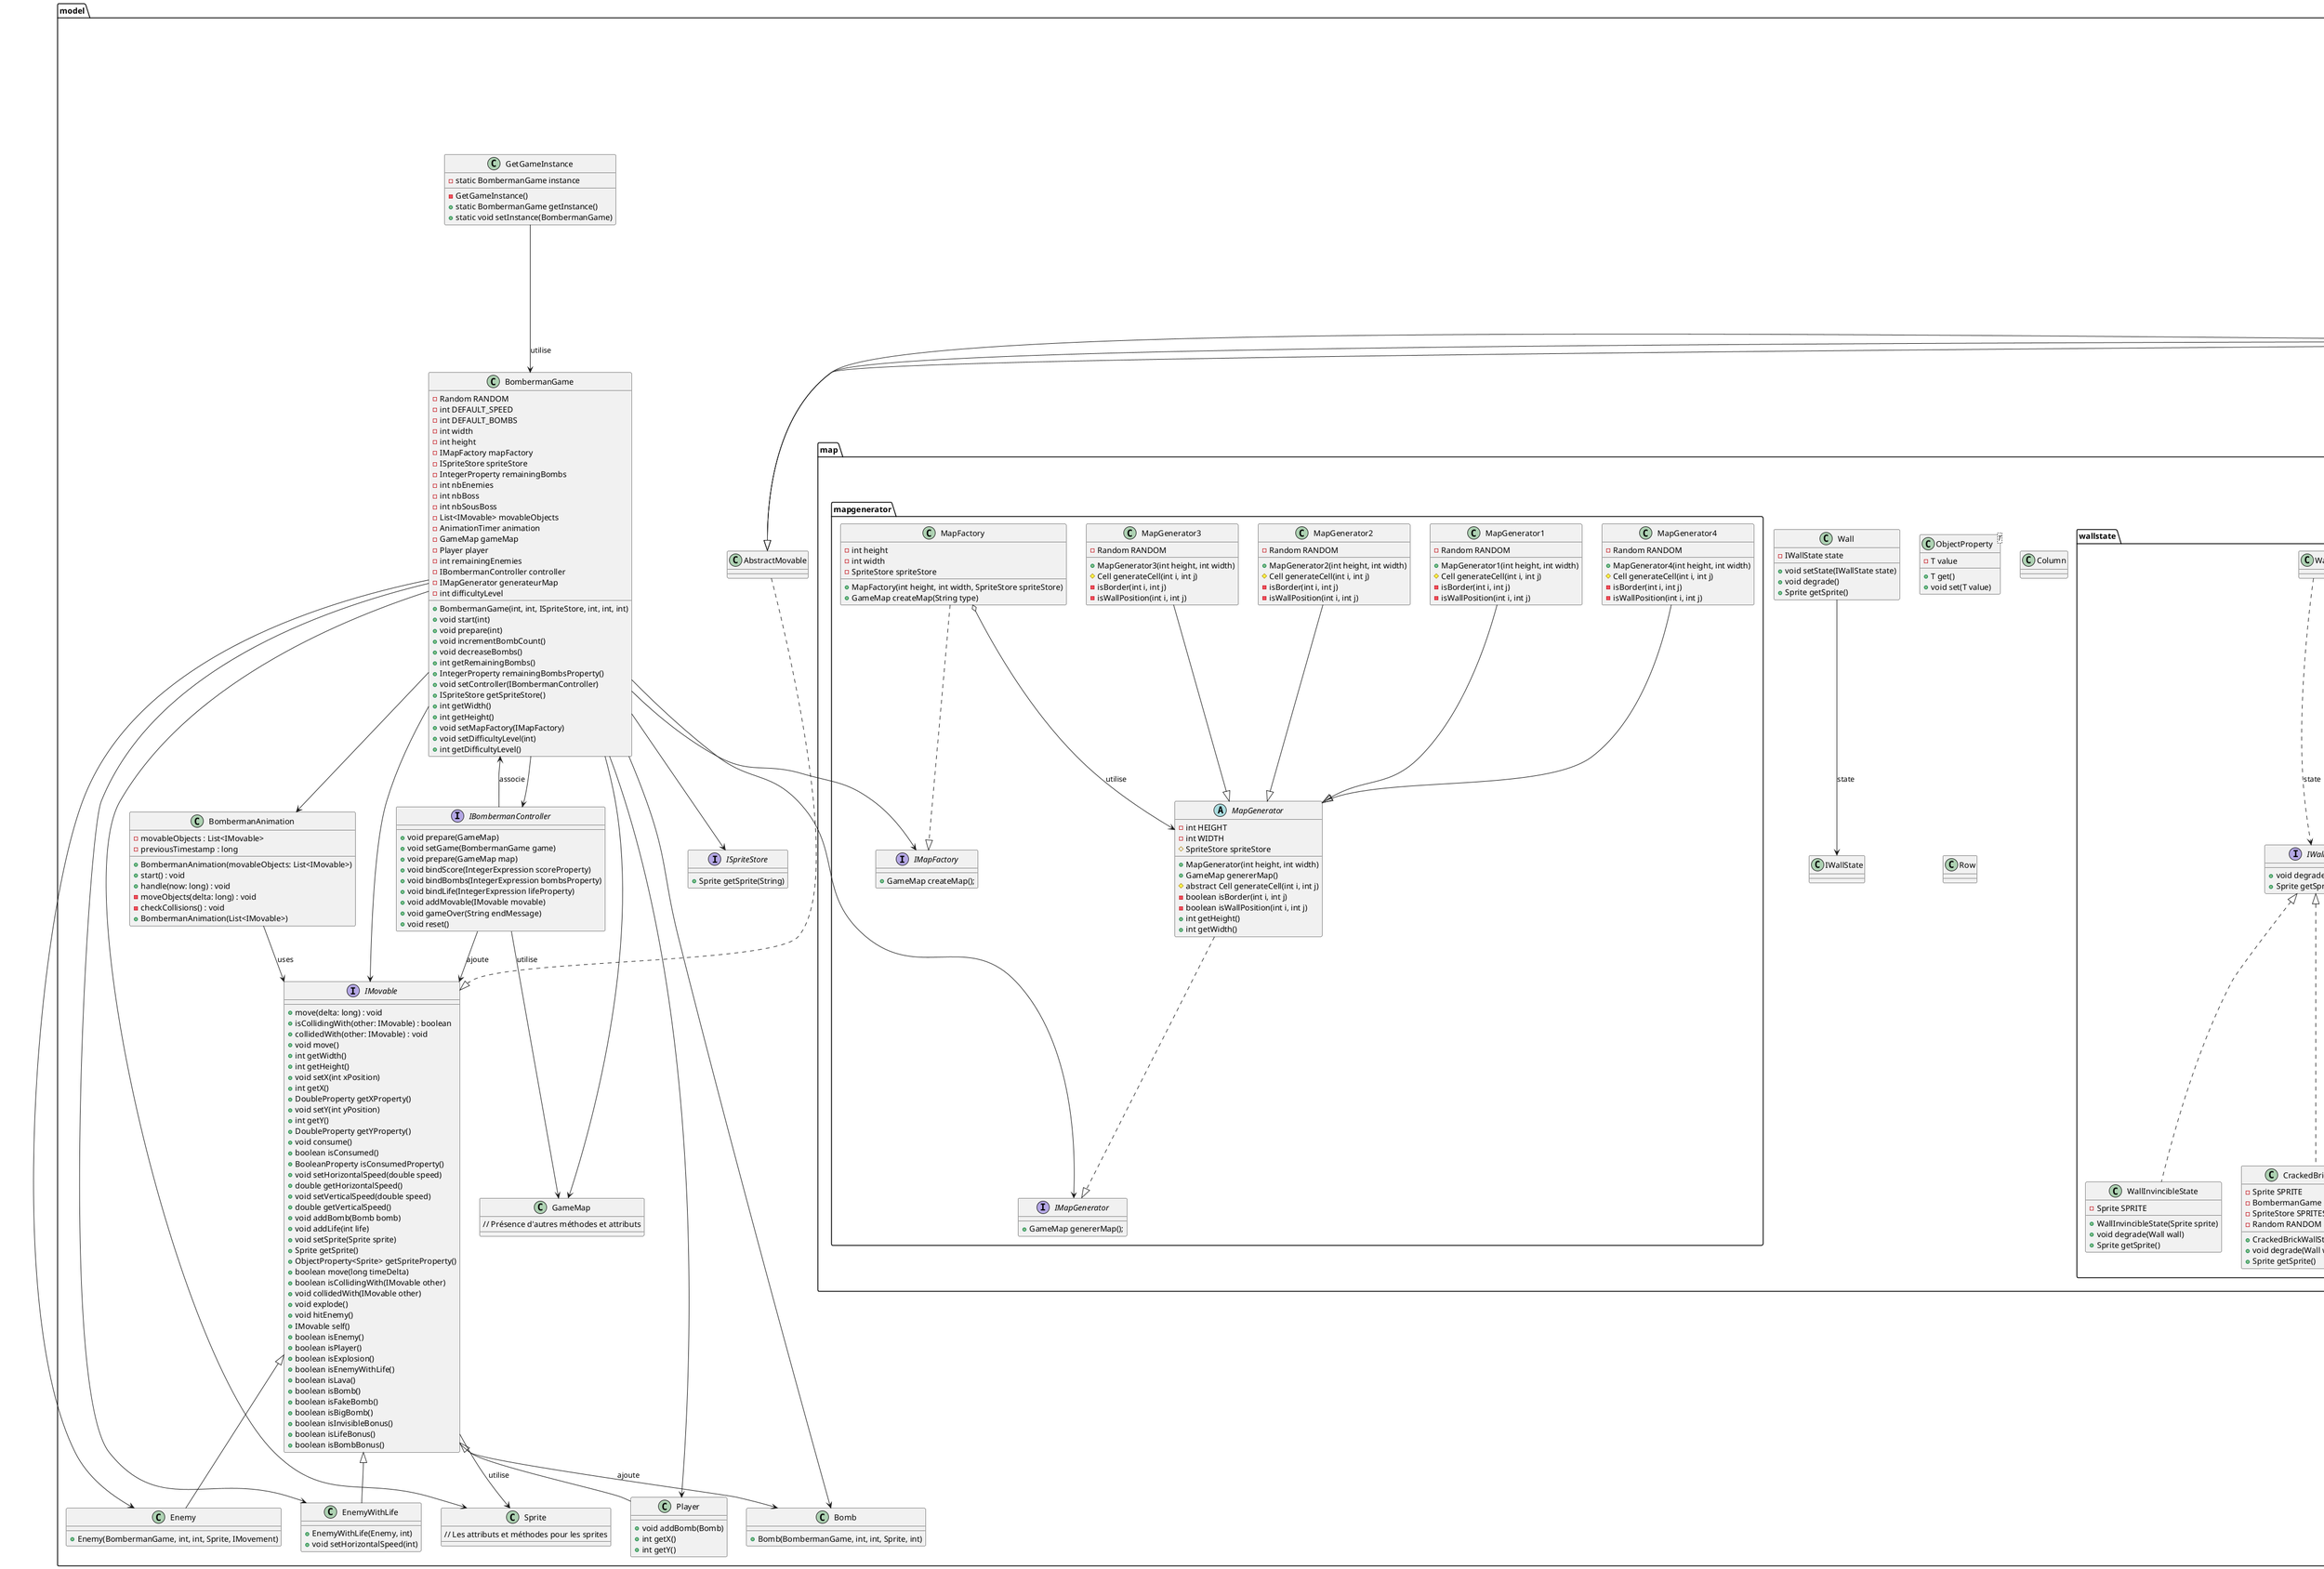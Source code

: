 @startuml
package model{

package bombs {
    class Bomb {
        - {static} logger LOGGER
        - SpriteStore SPRITESTORE
        - long delai
        - long startTime
        + Bomb(BombermanGame game, double xPosition, double yPosition, Sprite sprite, long delai)
        + void poseBombe()
        + boolean move(long delta)
        + void collidedWith(IMovable other)
        + void explode()
        + void hitEnemy()
        + boolean isEnemy()
        + boolean isPlayer()
        + boolean isExplosion()
        + boolean isEnemyWithLife()
        + boolean isLava()
        + boolean isBomb()
        + boolean isFakeBomb()
        + boolean isBigBomb()
        + boolean isInvisibleBonus()
        + boolean isLifeBonus()
        + boolean isBombBonus()
        + boolean equals(Object o)
        + int hashCode()
    }

    class BigBomb {
        + BigBomb(BombermanGame game, double xPosition, double yPosition, Sprite sprite, long delai)
    }

    class FakeBomb {
        - long delai
        - long startTime
        + FakeBomb(BombermanGame game, double xPosition, double yPosition, Sprite sprite, long delai)
        + void poseBombe()
        + boolean move(long delta)
        + void collidedWith(IMovable other)
        + void explode()
        + void hitEnemy()
        + boolean isEnemy()
        + boolean isPlayer()
        + boolean isExplosion()
        + boolean isEnemyWithLife()
        + boolean isLava()
        + boolean isBomb()
        + boolean isFakeBomb()
        + boolean isBigBomb()
        + boolean isInvisibleBonus()
        + boolean isLifeBonus()
        + boolean isBombBonus()
        + boolean equals(Object o)
        + int hashCode()
    }

    interface IBomb {
        + void poseBombe()
        + void explode()
    }

    class AbstractMovable {

    }

    interface IMovable {

    }
}

Bomb ..|> IBomb
BigBomb ..|> IBomb
FakeBomb ..|> IBomb
FakeBomb --|> AbstractMovable
BigBomb --|> AbstractMovable
Bomb --|> AbstractMovable
AbstractMovable ..|> IMovable

package bonus {
    class BombBonus {
        - Bomb bomb
        - SpriteStore spriteStore
        + BombBonus(BombermanGame game, double xPosition, double yPosition, Sprite sprite)
        + void collidedWith(IMovable other)
        + void explode()
        + void hitEnemy()
        + boolean isEnemy()
        + boolean isPlayer()
        + boolean isExplosion()
        + boolean isEnemyWithLife()
        + boolean isLava()
        + boolean isBomb()
        + boolean isFakeBomb()
        + boolean isBigBomb()
        + boolean isInvisibleBonus()
        + boolean isLifeBonus()
        + boolean isBombBonus()
        + void degrade(Wall wall)
    }

    class LifeBonus {
        - SpriteStore spriteStore
        + LifeBonus(BombermanGame game, double xPosition, double yPosition, Sprite sprite)
        + void collidedWith(IMovable other)
        + void explode()
        + void hitEnemy()
        + boolean isEnemy()
        + boolean isPlayer()
        + boolean isExplosion()
        + boolean isEnemyWithLife()
        + boolean isLava()
        + boolean isBomb()
        + boolean isFakeBomb()
        + boolean isBigBomb()
        + boolean isInvisibleBonus()
        + boolean isLifeBonus()
        + boolean isBombBonus()
        + void degrade(Wall wall)
    }

    class InvisibleBonus {
        - SpriteStore spriteStore
        + InvisibleBonus(BombermanGame game, double xPosition, double yPosition, Sprite sprite)
        + void collidedWith(IMovable other)
        + void explode()
        + void hitEnemy()
        + boolean isEnemy()
        + boolean isPlayer()
        + boolean isExplosion()
        + boolean isEnemyWithLife()
        + boolean isLava()
        + boolean isBomb()
        + boolean isFakeBomb()
        + boolean isBigBomb()
        + boolean isInvisibleBonus()
        + boolean isLifeBonus()
        + boolean isBombBonus()
        + void degrade(Wall wall)
    }

    interface IWallState {
        + void explode()
        + void hitEnemy()
        + boolean isEnemy()
        + boolean isPlayer()
        + boolean isExplosion()
        + boolean isEnemyWithLife()
        + boolean isLava()
        + boolean isBomb()
        + boolean isFakeBomb()
        + boolean isBigBomb()
        + boolean isInvisibleBonus()
        + boolean isLifeBonus()
        + boolean isBombBonus()
        + void degrade(Wall wall)
    }

    class AbstractMovable {
        + boolean move(long delta)
        + void collidedWith(IMovable other)
    }

    interface IMovable {
        + boolean move(long delta)
        + void collidedWith(IMovable other)
    }

    class SpriteStore {
        + static SpriteStore getInstance()
        + Sprite getSprite(String name)
    }

    class Sprite {
    }
}

BombBonus --|> AbstractMovable
LifeBonus --|> AbstractMovable
InvisibleBonus --|> AbstractMovable
BombBonus ..|> IWallState
LifeBonus ..|> IWallState
InvisibleBonus ..|> IWallState
AbstractMovable ..|> IMovable
SpriteStore --> Sprite
InvisibleBonus --> SpriteStore
LifeBonus --> SpriteStore
BombBonus --> SpriteStore

package map {
    package wallstate {
        interface IWallState {
            + void degrade(Wall wall)
            + Sprite getSprite()
        }

        class WallInvincibleState implements IWallState {
            - Sprite SPRITE
            + WallInvincibleState(Sprite sprite)
            + void degrade(Wall wall)
            + Sprite getSprite()
        }

        class CrackedBrickWallState implements IWallState {
            - Sprite SPRITE
            - BombermanGame GAME
            - SpriteStore SPRITESTORE
            - Random RANDOM

            + CrackedBrickWallState(Sprite sprite)
            + void degrade(Wall wall)
            + Sprite getSprite()
        }

        class BrickWallState implements IWallState {
            - Sprite SPRITE
            - SpriteStore SPRITESTORE
            + BrickWallState(Sprite sprite)
            + void degrade(Wall wall)
            + Sprite getSprite()
        }

        Wall ..> IWallState : "state"
    }

    package mapgenerator {
        interface IMapGenerator {
            + GameMap genererMap();
        }

        abstract class MapGenerator {
            - int HEIGHT
            - int WIDTH
            # SpriteStore spriteStore

            + MapGenerator(int height, int width)
            + GameMap genererMap()
            # abstract Cell generateCell(int i, int j)
            - boolean isBorder(int i, int j)
            - boolean isWallPosition(int i, int j)
            + int getHeight()
            + int getWidth()
        }

        MapGenerator ..|> IMapGenerator

        class MapGenerator1 {
            - Random RANDOM
            + MapGenerator1(int height, int width)
            # Cell generateCell(int i, int j)
            - isBorder(int i, int j)
            - isWallPosition(int i, int j)
        }

        class MapGenerator2 {
            - Random RANDOM
            + MapGenerator2(int height, int width)
            # Cell generateCell(int i, int j)
            - isBorder(int i, int j)
            - isWallPosition(int i, int j)
        }

        class MapGenerator3 {
            - Random RANDOM
            + MapGenerator3(int height, int width)
            # Cell generateCell(int i, int j)
            - isBorder(int i, int j)
            - isWallPosition(int i, int j)
        }

        class MapGenerator4 {
            - Random RANDOM
            + MapGenerator4(int height, int width)
            # Cell generateCell(int i, int j)
            - isBorder(int i, int j)
            - isWallPosition(int i, int j)
        }

        MapGenerator1 --|> MapGenerator
        MapGenerator2 --|> MapGenerator
        MapGenerator3 --|> MapGenerator
        MapGenerator4 --|> MapGenerator

        interface IMapFactory {
            + GameMap createMap();
        }

        class MapFactory {
            - int height
            - int width
            - SpriteStore spriteStore

            + MapFactory(int height, int width, SpriteStore spriteStore)
            + GameMap createMap(String type)
        }

        MapFactory ..|> IMapFactory
        MapFactory o--> MapGenerator : utilise
    }

    class Wall {
        - IWallState state
        + void setState(IWallState state)
        + void degrade()
        + Sprite getSprite()
    }

    Wall --> IWallState : "state"

    class GameMap {
        + void addComponent(IMapComponent component)
        + void displayComponents()
    }

    interface IMapComponent {
        + void add(IMapComponent component)
        + void remove(IMapComponent component)
        + IMapComponent getChild(int index)
        + void display()
    }

    class Cell {
            - int row
            - int column
            - ObjectProperty<Sprite> spriteProperty
            - ObjectProperty<Wall> wallProperty

            + Cell(int row, int column)
            + Cell(Sprite sprite)
            + Cell(Wall wall)

            + int getRow()
            + int getColumn()
            + int getWidth()
            + int getHeight()
            + Sprite getSprite()
            + void setSprite(Sprite sprite)
            + Wall getWall()
            + void setWall(Wall wall)
    }

    class ObjectProperty<T> {
        - T value
        + T get()
        + void set(T value)
    }

    class Column {
    }

    class Row {
    }
}

Wall ..|> IWallState
Cell ..> Sprite
Cell ..> Wall
GameMap ..|> IMapComponent
Cell ..|> IMapComponent

class BombermanAnimation {
        - movableObjects : List<IMovable>
        - previousTimestamp : long
        + BombermanAnimation(movableObjects: List<IMovable>)
        + start() : void
        + handle(now: long) : void
        - moveObjects(delta: long) : void
        - checkCollisions() : void
    }

    interface IMovable {
        + move(delta: long) : void
        + isCollidingWith(other: IMovable) : boolean
        + collidedWith(other: IMovable) : void
    }

    BombermanAnimation --> IMovable : uses

class BombermanGame {
        - Random RANDOM
        - int DEFAULT_SPEED
        - int DEFAULT_BOMBS
        - int width
        - int height
        - IMapFactory mapFactory
        - ISpriteStore spriteStore
        - IntegerProperty remainingBombs
        - int nbEnemies
        - int nbBoss
        - int nbSousBoss
        - List<IMovable> movableObjects
        - AnimationTimer animation
        - GameMap gameMap
        - Player player
        - int remainingEnemies
        - IBombermanController controller
        - IMapGenerator generateurMap
        - int difficultyLevel
        + BombermanGame(int, int, ISpriteStore, int, int, int)
        + void start(int)
        + void prepare(int)
        + void incrementBombCount()
        + void decreaseBombs()
        + int getRemainingBombs()
        + IntegerProperty remainingBombsProperty()
        + void setController(IBombermanController)
        + ISpriteStore getSpriteStore()
        + int getWidth()
        + int getHeight()
        + void setMapFactory(IMapFactory)
        + void setDifficultyLevel(int)
        + int getDifficultyLevel()
    }

    interface IMovable {
        + void move()
    }

    class Player {
        + void addBomb(Bomb)
        + int getX()
        + int getY()
    }

    class Bomb {
        + Bomb(BombermanGame, int, int, Sprite, int)
    }

    class GameMap {
        // Présence d'autres méthodes et attributs
    }

    interface ISpriteStore {
        + Sprite getSprite(String)
    }

    interface IBombermanController {
        + void prepare(GameMap)
    }

    class Enemy {
        + Enemy(BombermanGame, int, int, Sprite, IMovement)
    }

    class EnemyWithLife {
        + EnemyWithLife(Enemy, int)
        + void setHorizontalSpeed(int)
    }

    interface IMovement {
        + void move()
    }

    class RandomMovement {
        + void move()
    }

    class InteligentMovement {
        + void move()
    }

    class Sprite {
        // Les attributs et méthodes pour les sprites
    }

    class BombermanAnimation {
        + BombermanAnimation(List<IMovable>)
    }


    class GetGameInstance {
        - static BombermanGame instance
        - GetGameInstance()
        + static BombermanGame getInstance()
        + static void setInstance(BombermanGame)
    }

 interface IBombermanController {
        + void setGame(BombermanGame game)
        + void prepare(GameMap map)
        + void bindScore(IntegerExpression scoreProperty)
        + void bindBombs(IntegerExpression bombsProperty)
        + void bindLife(IntegerExpression lifeProperty)
        + void addMovable(IMovable movable)
        + void gameOver(String endMessage)
        + void reset()
    }

    interface IMovable {
        + int getWidth()
        + int getHeight()
        + void setX(int xPosition)
        + int getX()
        + DoubleProperty getXProperty()
        + void setY(int yPosition)
        + int getY()
        + DoubleProperty getYProperty()
        + void consume()
        + boolean isConsumed()
        + BooleanProperty isConsumedProperty()
        + void setHorizontalSpeed(double speed)
        + double getHorizontalSpeed()
        + void setVerticalSpeed(double speed)
        + double getVerticalSpeed()
        + void addBomb(Bomb bomb)
        + void addLife(int life)
        + void setSprite(Sprite sprite)
        + Sprite getSprite()
        + ObjectProperty<Sprite> getSpriteProperty()
        + boolean move(long timeDelta)
        + boolean isCollidingWith(IMovable other)
        + void collidedWith(IMovable other)
        + void explode()
        + void hitEnemy()
        + IMovable self()
        + boolean isEnemy()
        + boolean isPlayer()
        + boolean isExplosion()
        + boolean isEnemyWithLife()
        + boolean isLava()
        + boolean isBomb()
        + boolean isFakeBomb()
        + boolean isBigBomb()
        + boolean isInvisibleBonus()
        + boolean isLifeBonus()
        + boolean isBombBonus()
    }

IMovable --> Bomb : "ajoute"
IMovable --> Sprite : "utilise"
IBombermanController --> BombermanGame : "associe"
IBombermanController --> GameMap : "utilise"
IBombermanController --> IMovable : "ajoute"


GetGameInstance --> BombermanGame : "utilise"

BombermanGame --> ISpriteStore
BombermanGame --> GameMap
BombermanGame --> IBombermanController
BombermanGame --> IMapFactory
BombermanGame --> IMapGenerator
BombermanGame --> IMovable
BombermanGame --> Player
BombermanGame --> Bomb
BombermanGame --> Enemy
BombermanGame --> EnemyWithLife
IMovable <|-- Player
IMovable <|-- Enemy
IMovable <|-- EnemyWithLife
IMovement <|-- RandomMovement
IMovement <|-- InteligentMovement
BombermanGame --> Sprite
BombermanGame --> BombermanAnimation



}

@enduml
